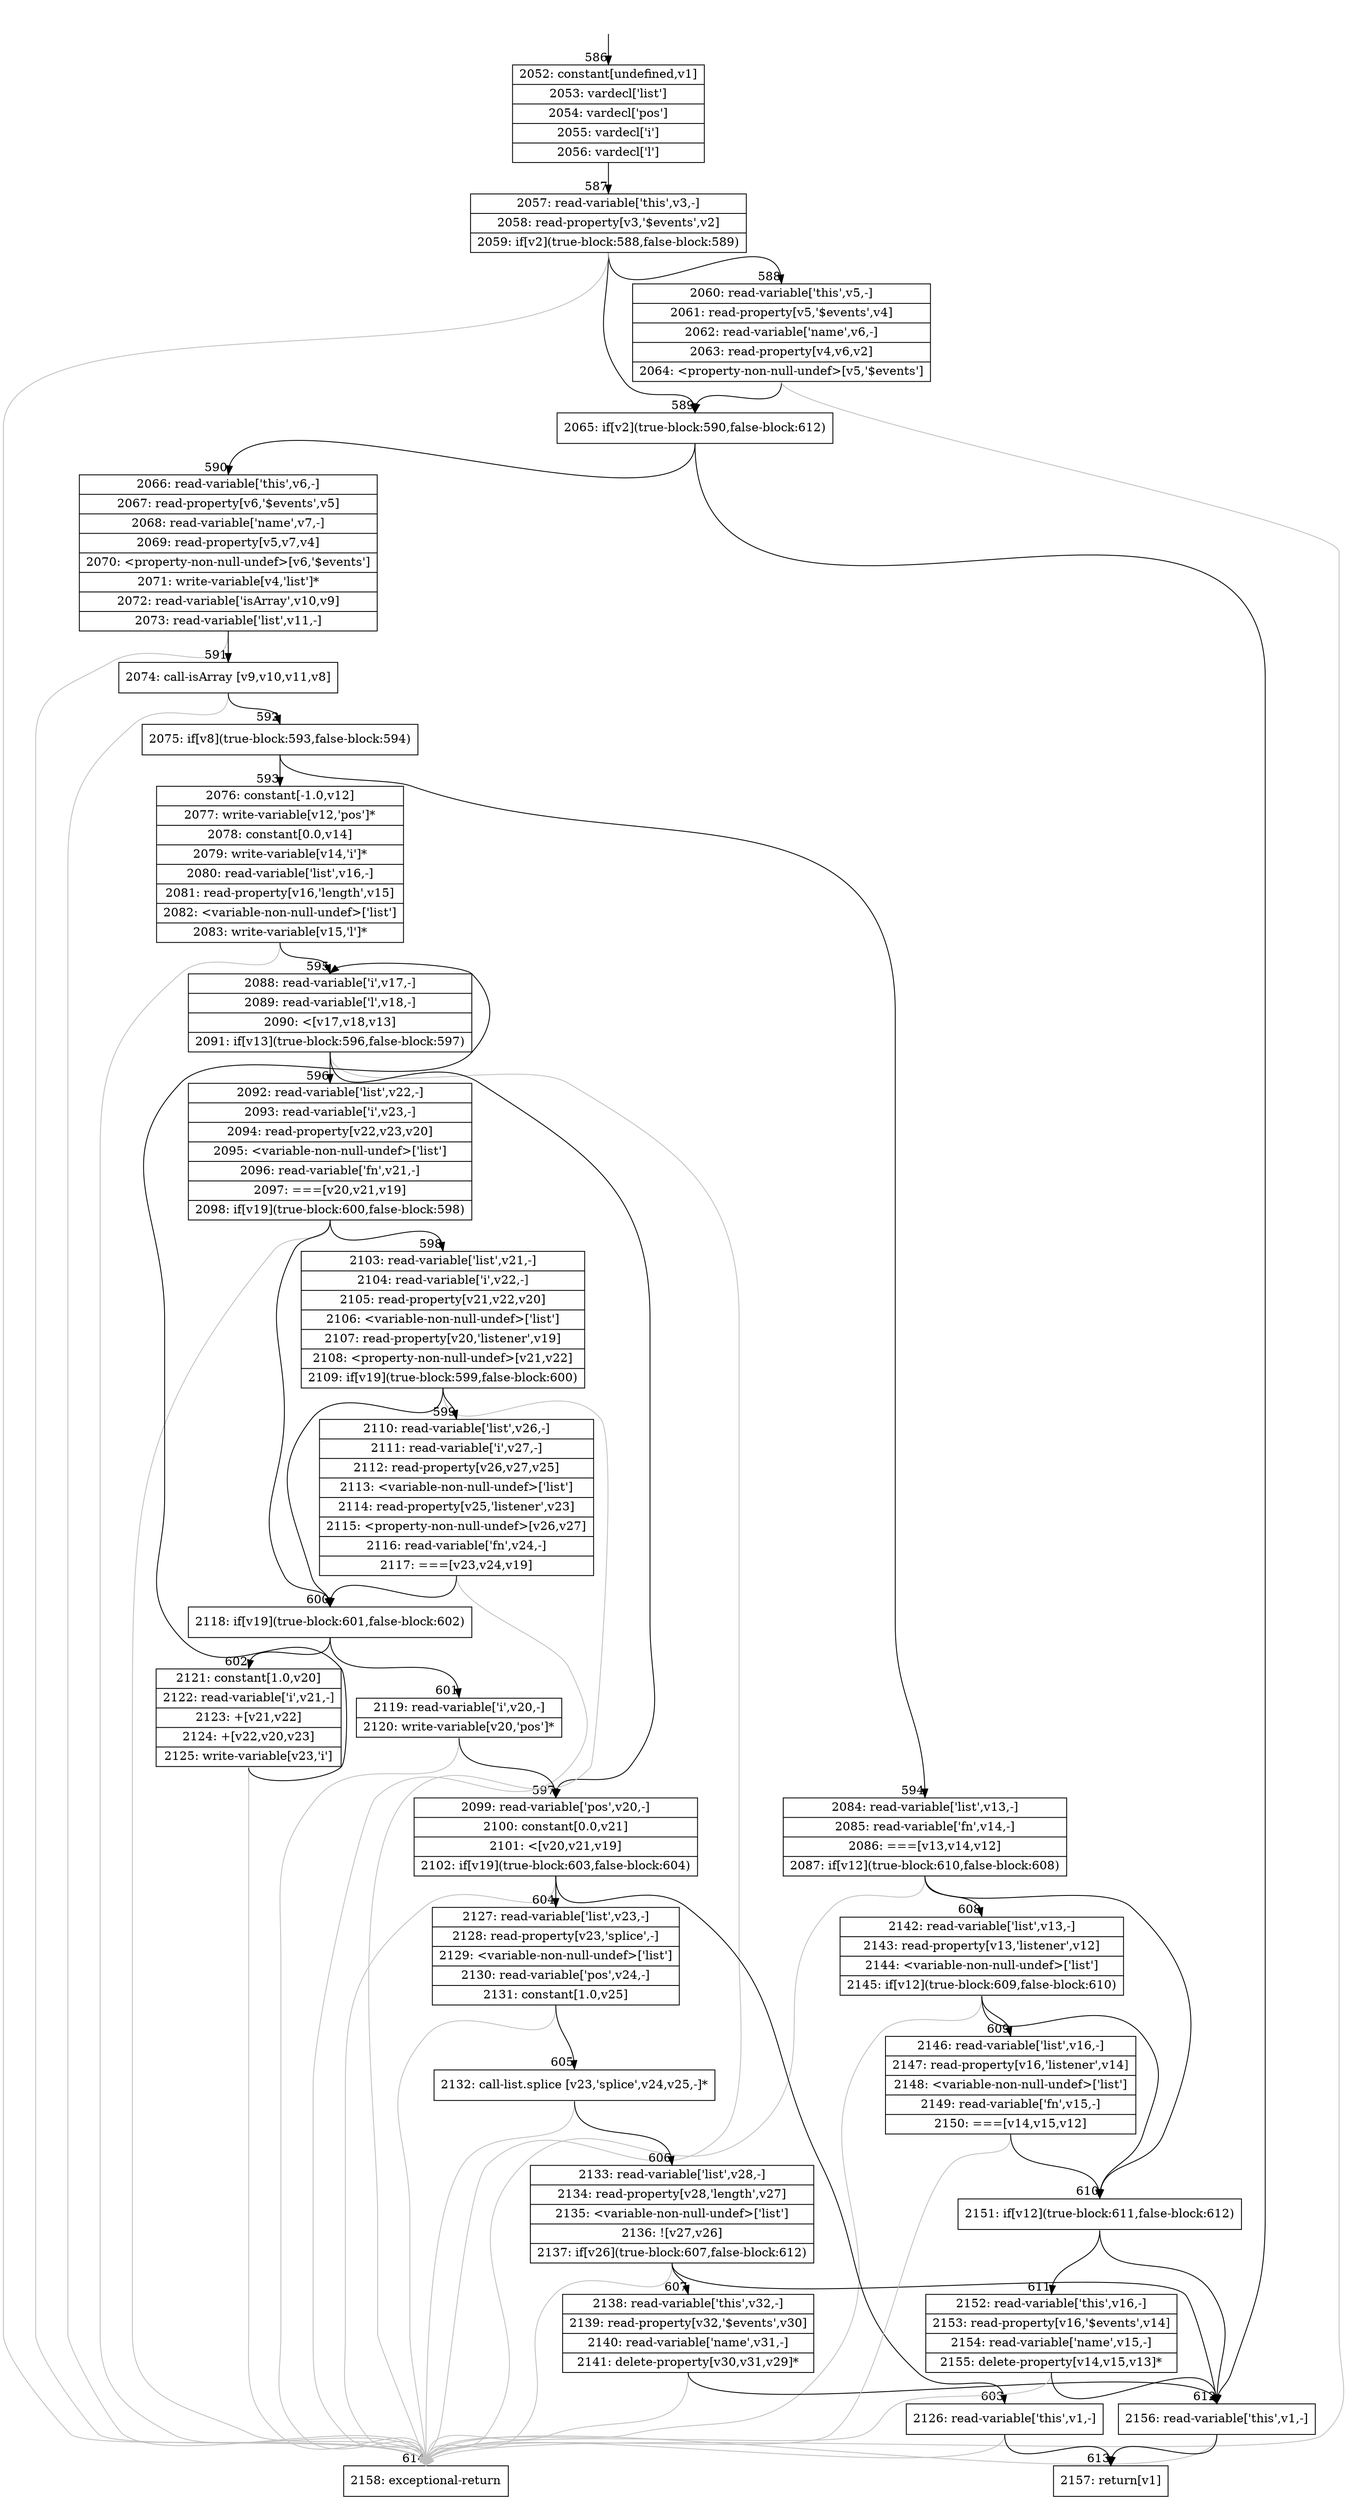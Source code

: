 digraph {
rankdir="TD"
BB_entry46[shape=none,label=""];
BB_entry46 -> BB586 [tailport=s, headport=n, headlabel="    586"]
BB586 [shape=record label="{2052: constant[undefined,v1]|2053: vardecl['list']|2054: vardecl['pos']|2055: vardecl['i']|2056: vardecl['l']}" ] 
BB586 -> BB587 [tailport=s, headport=n, headlabel="      587"]
BB587 [shape=record label="{2057: read-variable['this',v3,-]|2058: read-property[v3,'$events',v2]|2059: if[v2](true-block:588,false-block:589)}" ] 
BB587 -> BB589 [tailport=s, headport=n, headlabel="      589"]
BB587 -> BB588 [tailport=s, headport=n, headlabel="      588"]
BB587 -> BB614 [tailport=s, headport=n, color=gray, headlabel="      614"]
BB588 [shape=record label="{2060: read-variable['this',v5,-]|2061: read-property[v5,'$events',v4]|2062: read-variable['name',v6,-]|2063: read-property[v4,v6,v2]|2064: \<property-non-null-undef\>[v5,'$events']}" ] 
BB588 -> BB589 [tailport=s, headport=n]
BB588 -> BB614 [tailport=s, headport=n, color=gray]
BB589 [shape=record label="{2065: if[v2](true-block:590,false-block:612)}" ] 
BB589 -> BB590 [tailport=s, headport=n, headlabel="      590"]
BB589 -> BB612 [tailport=s, headport=n, headlabel="      612"]
BB590 [shape=record label="{2066: read-variable['this',v6,-]|2067: read-property[v6,'$events',v5]|2068: read-variable['name',v7,-]|2069: read-property[v5,v7,v4]|2070: \<property-non-null-undef\>[v6,'$events']|2071: write-variable[v4,'list']*|2072: read-variable['isArray',v10,v9]|2073: read-variable['list',v11,-]}" ] 
BB590 -> BB591 [tailport=s, headport=n, headlabel="      591"]
BB590 -> BB614 [tailport=s, headport=n, color=gray]
BB591 [shape=record label="{2074: call-isArray [v9,v10,v11,v8]}" ] 
BB591 -> BB592 [tailport=s, headport=n, headlabel="      592"]
BB591 -> BB614 [tailport=s, headport=n, color=gray]
BB592 [shape=record label="{2075: if[v8](true-block:593,false-block:594)}" ] 
BB592 -> BB593 [tailport=s, headport=n, headlabel="      593"]
BB592 -> BB594 [tailport=s, headport=n, headlabel="      594"]
BB593 [shape=record label="{2076: constant[-1.0,v12]|2077: write-variable[v12,'pos']*|2078: constant[0.0,v14]|2079: write-variable[v14,'i']*|2080: read-variable['list',v16,-]|2081: read-property[v16,'length',v15]|2082: \<variable-non-null-undef\>['list']|2083: write-variable[v15,'l']*}" ] 
BB593 -> BB595 [tailport=s, headport=n, headlabel="      595"]
BB593 -> BB614 [tailport=s, headport=n, color=gray]
BB594 [shape=record label="{2084: read-variable['list',v13,-]|2085: read-variable['fn',v14,-]|2086: ===[v13,v14,v12]|2087: if[v12](true-block:610,false-block:608)}" ] 
BB594 -> BB610 [tailport=s, headport=n, headlabel="      610"]
BB594 -> BB608 [tailport=s, headport=n, headlabel="      608"]
BB594 -> BB614 [tailport=s, headport=n, color=gray]
BB595 [shape=record label="{2088: read-variable['i',v17,-]|2089: read-variable['l',v18,-]|2090: \<[v17,v18,v13]|2091: if[v13](true-block:596,false-block:597)}" ] 
BB595 -> BB596 [tailport=s, headport=n, headlabel="      596"]
BB595 -> BB597 [tailport=s, headport=n, headlabel="      597"]
BB595 -> BB614 [tailport=s, headport=n, color=gray]
BB596 [shape=record label="{2092: read-variable['list',v22,-]|2093: read-variable['i',v23,-]|2094: read-property[v22,v23,v20]|2095: \<variable-non-null-undef\>['list']|2096: read-variable['fn',v21,-]|2097: ===[v20,v21,v19]|2098: if[v19](true-block:600,false-block:598)}" ] 
BB596 -> BB600 [tailport=s, headport=n, headlabel="      600"]
BB596 -> BB598 [tailport=s, headport=n, headlabel="      598"]
BB596 -> BB614 [tailport=s, headport=n, color=gray]
BB597 [shape=record label="{2099: read-variable['pos',v20,-]|2100: constant[0.0,v21]|2101: \<[v20,v21,v19]|2102: if[v19](true-block:603,false-block:604)}" ] 
BB597 -> BB603 [tailport=s, headport=n, headlabel="      603"]
BB597 -> BB604 [tailport=s, headport=n, headlabel="      604"]
BB597 -> BB614 [tailport=s, headport=n, color=gray]
BB598 [shape=record label="{2103: read-variable['list',v21,-]|2104: read-variable['i',v22,-]|2105: read-property[v21,v22,v20]|2106: \<variable-non-null-undef\>['list']|2107: read-property[v20,'listener',v19]|2108: \<property-non-null-undef\>[v21,v22]|2109: if[v19](true-block:599,false-block:600)}" ] 
BB598 -> BB600 [tailport=s, headport=n]
BB598 -> BB599 [tailport=s, headport=n, headlabel="      599"]
BB598 -> BB614 [tailport=s, headport=n, color=gray]
BB599 [shape=record label="{2110: read-variable['list',v26,-]|2111: read-variable['i',v27,-]|2112: read-property[v26,v27,v25]|2113: \<variable-non-null-undef\>['list']|2114: read-property[v25,'listener',v23]|2115: \<property-non-null-undef\>[v26,v27]|2116: read-variable['fn',v24,-]|2117: ===[v23,v24,v19]}" ] 
BB599 -> BB600 [tailport=s, headport=n]
BB599 -> BB614 [tailport=s, headport=n, color=gray]
BB600 [shape=record label="{2118: if[v19](true-block:601,false-block:602)}" ] 
BB600 -> BB601 [tailport=s, headport=n, headlabel="      601"]
BB600 -> BB602 [tailport=s, headport=n, headlabel="      602"]
BB601 [shape=record label="{2119: read-variable['i',v20,-]|2120: write-variable[v20,'pos']*}" ] 
BB601 -> BB597 [tailport=s, headport=n]
BB601 -> BB614 [tailport=s, headport=n, color=gray]
BB602 [shape=record label="{2121: constant[1.0,v20]|2122: read-variable['i',v21,-]|2123: +[v21,v22]|2124: +[v22,v20,v23]|2125: write-variable[v23,'i']}" ] 
BB602 -> BB595 [tailport=s, headport=n]
BB602 -> BB614 [tailport=s, headport=n, color=gray]
BB603 [shape=record label="{2126: read-variable['this',v1,-]}" ] 
BB603 -> BB613 [tailport=s, headport=n, headlabel="      613"]
BB603 -> BB614 [tailport=s, headport=n, color=gray]
BB604 [shape=record label="{2127: read-variable['list',v23,-]|2128: read-property[v23,'splice',-]|2129: \<variable-non-null-undef\>['list']|2130: read-variable['pos',v24,-]|2131: constant[1.0,v25]}" ] 
BB604 -> BB605 [tailport=s, headport=n, headlabel="      605"]
BB604 -> BB614 [tailport=s, headport=n, color=gray]
BB605 [shape=record label="{2132: call-list.splice [v23,'splice',v24,v25,-]*}" ] 
BB605 -> BB606 [tailport=s, headport=n, headlabel="      606"]
BB605 -> BB614 [tailport=s, headport=n, color=gray]
BB606 [shape=record label="{2133: read-variable['list',v28,-]|2134: read-property[v28,'length',v27]|2135: \<variable-non-null-undef\>['list']|2136: ![v27,v26]|2137: if[v26](true-block:607,false-block:612)}" ] 
BB606 -> BB607 [tailport=s, headport=n, headlabel="      607"]
BB606 -> BB612 [tailport=s, headport=n]
BB606 -> BB614 [tailport=s, headport=n, color=gray]
BB607 [shape=record label="{2138: read-variable['this',v32,-]|2139: read-property[v32,'$events',v30]|2140: read-variable['name',v31,-]|2141: delete-property[v30,v31,v29]*}" ] 
BB607 -> BB612 [tailport=s, headport=n]
BB607 -> BB614 [tailport=s, headport=n, color=gray]
BB608 [shape=record label="{2142: read-variable['list',v13,-]|2143: read-property[v13,'listener',v12]|2144: \<variable-non-null-undef\>['list']|2145: if[v12](true-block:609,false-block:610)}" ] 
BB608 -> BB610 [tailport=s, headport=n]
BB608 -> BB609 [tailport=s, headport=n, headlabel="      609"]
BB608 -> BB614 [tailport=s, headport=n, color=gray]
BB609 [shape=record label="{2146: read-variable['list',v16,-]|2147: read-property[v16,'listener',v14]|2148: \<variable-non-null-undef\>['list']|2149: read-variable['fn',v15,-]|2150: ===[v14,v15,v12]}" ] 
BB609 -> BB610 [tailport=s, headport=n]
BB609 -> BB614 [tailport=s, headport=n, color=gray]
BB610 [shape=record label="{2151: if[v12](true-block:611,false-block:612)}" ] 
BB610 -> BB611 [tailport=s, headport=n, headlabel="      611"]
BB610 -> BB612 [tailport=s, headport=n]
BB611 [shape=record label="{2152: read-variable['this',v16,-]|2153: read-property[v16,'$events',v14]|2154: read-variable['name',v15,-]|2155: delete-property[v14,v15,v13]*}" ] 
BB611 -> BB612 [tailport=s, headport=n]
BB611 -> BB614 [tailport=s, headport=n, color=gray]
BB612 [shape=record label="{2156: read-variable['this',v1,-]}" ] 
BB612 -> BB613 [tailport=s, headport=n]
BB612 -> BB614 [tailport=s, headport=n, color=gray]
BB613 [shape=record label="{2157: return[v1]}" ] 
BB614 [shape=record label="{2158: exceptional-return}" ] 
//#$~ 547
}
